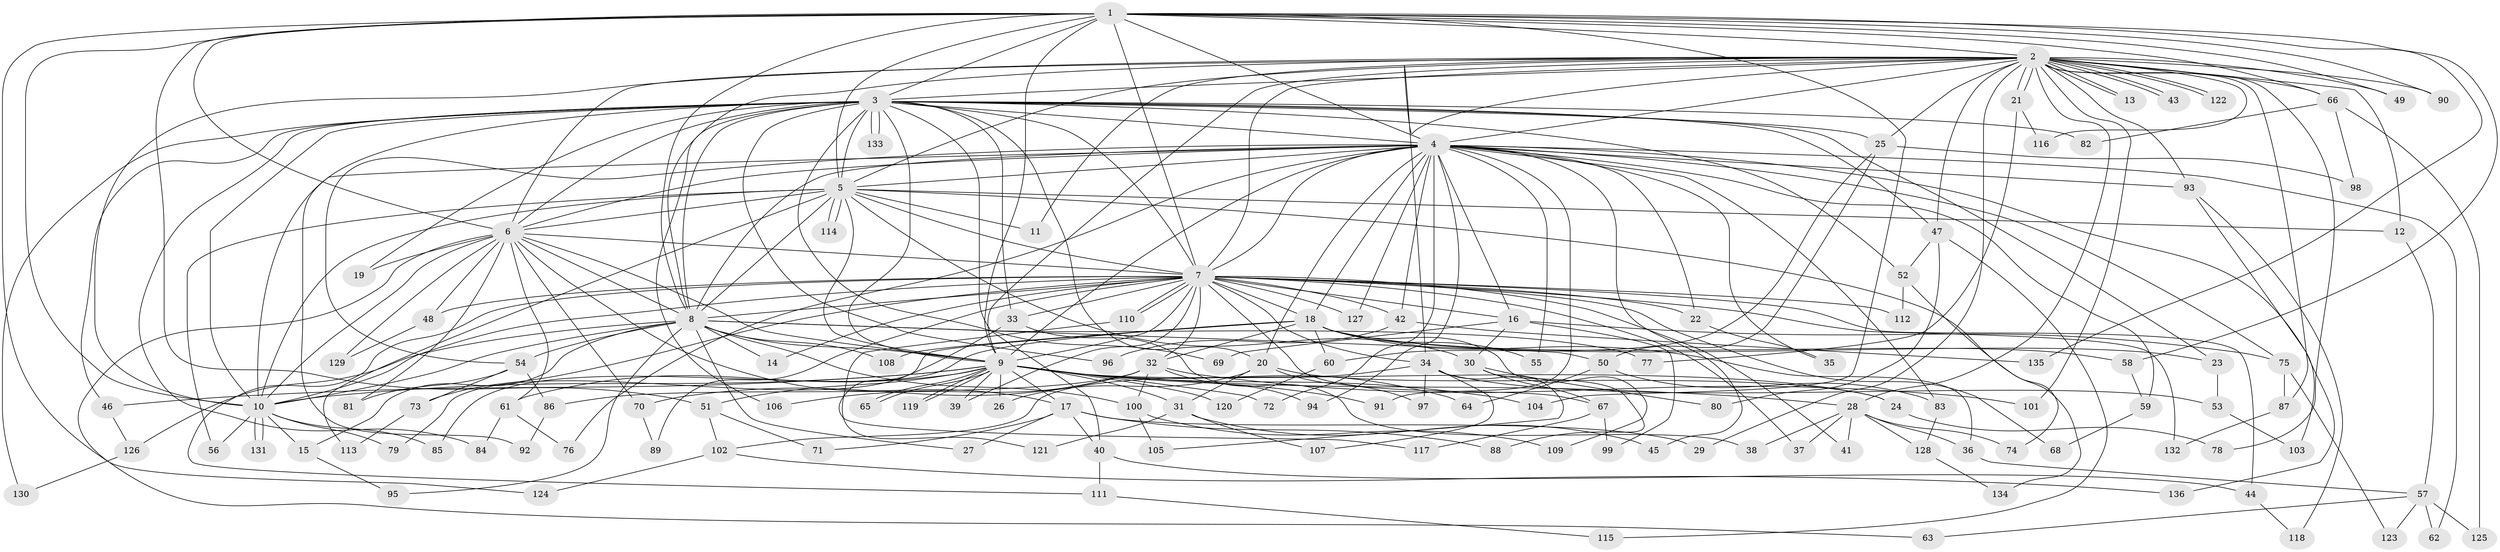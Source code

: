 // coarse degree distribution, {18: 0.009523809523809525, 29: 0.01904761904761905, 28: 0.009523809523809525, 17: 0.009523809523809525, 16: 0.009523809523809525, 32: 0.009523809523809525, 21: 0.009523809523809525, 26: 0.009523809523809525, 13: 0.01904761904761905, 2: 0.5142857142857142, 3: 0.1619047619047619, 6: 0.01904761904761905, 7: 0.009523809523809525, 5: 0.06666666666666667, 4: 0.09523809523809523, 8: 0.01904761904761905, 9: 0.009523809523809525}
// Generated by graph-tools (version 1.1) at 2025/41/03/06/25 10:41:44]
// undirected, 136 vertices, 297 edges
graph export_dot {
graph [start="1"]
  node [color=gray90,style=filled];
  1;
  2;
  3;
  4;
  5;
  6;
  7;
  8;
  9;
  10;
  11;
  12;
  13;
  14;
  15;
  16;
  17;
  18;
  19;
  20;
  21;
  22;
  23;
  24;
  25;
  26;
  27;
  28;
  29;
  30;
  31;
  32;
  33;
  34;
  35;
  36;
  37;
  38;
  39;
  40;
  41;
  42;
  43;
  44;
  45;
  46;
  47;
  48;
  49;
  50;
  51;
  52;
  53;
  54;
  55;
  56;
  57;
  58;
  59;
  60;
  61;
  62;
  63;
  64;
  65;
  66;
  67;
  68;
  69;
  70;
  71;
  72;
  73;
  74;
  75;
  76;
  77;
  78;
  79;
  80;
  81;
  82;
  83;
  84;
  85;
  86;
  87;
  88;
  89;
  90;
  91;
  92;
  93;
  94;
  95;
  96;
  97;
  98;
  99;
  100;
  101;
  102;
  103;
  104;
  105;
  106;
  107;
  108;
  109;
  110;
  111;
  112;
  113;
  114;
  115;
  116;
  117;
  118;
  119;
  120;
  121;
  122;
  123;
  124;
  125;
  126;
  127;
  128;
  129;
  130;
  131;
  132;
  133;
  134;
  135;
  136;
  1 -- 2;
  1 -- 3;
  1 -- 4;
  1 -- 5;
  1 -- 6;
  1 -- 7;
  1 -- 8;
  1 -- 9;
  1 -- 10;
  1 -- 49;
  1 -- 51;
  1 -- 58;
  1 -- 66;
  1 -- 90;
  1 -- 104;
  1 -- 124;
  1 -- 135;
  2 -- 3;
  2 -- 4;
  2 -- 5;
  2 -- 6;
  2 -- 7;
  2 -- 8;
  2 -- 9;
  2 -- 10;
  2 -- 11;
  2 -- 12;
  2 -- 13;
  2 -- 13;
  2 -- 21;
  2 -- 21;
  2 -- 25;
  2 -- 28;
  2 -- 29;
  2 -- 34;
  2 -- 43;
  2 -- 43;
  2 -- 47;
  2 -- 49;
  2 -- 66;
  2 -- 78;
  2 -- 87;
  2 -- 90;
  2 -- 93;
  2 -- 101;
  2 -- 116;
  2 -- 122;
  2 -- 122;
  3 -- 4;
  3 -- 5;
  3 -- 6;
  3 -- 7;
  3 -- 8;
  3 -- 9;
  3 -- 10;
  3 -- 19;
  3 -- 20;
  3 -- 23;
  3 -- 25;
  3 -- 33;
  3 -- 40;
  3 -- 46;
  3 -- 47;
  3 -- 52;
  3 -- 69;
  3 -- 82;
  3 -- 84;
  3 -- 92;
  3 -- 96;
  3 -- 106;
  3 -- 130;
  3 -- 133;
  3 -- 133;
  4 -- 5;
  4 -- 6;
  4 -- 7;
  4 -- 8;
  4 -- 9;
  4 -- 10;
  4 -- 16;
  4 -- 18;
  4 -- 20;
  4 -- 22;
  4 -- 35;
  4 -- 42;
  4 -- 45;
  4 -- 54;
  4 -- 55;
  4 -- 59;
  4 -- 62;
  4 -- 72;
  4 -- 75;
  4 -- 76;
  4 -- 83;
  4 -- 91;
  4 -- 93;
  4 -- 94;
  4 -- 103;
  4 -- 127;
  5 -- 6;
  5 -- 7;
  5 -- 8;
  5 -- 9;
  5 -- 10;
  5 -- 11;
  5 -- 12;
  5 -- 30;
  5 -- 56;
  5 -- 113;
  5 -- 114;
  5 -- 114;
  5 -- 134;
  6 -- 7;
  6 -- 8;
  6 -- 9;
  6 -- 10;
  6 -- 17;
  6 -- 19;
  6 -- 48;
  6 -- 61;
  6 -- 63;
  6 -- 70;
  6 -- 81;
  6 -- 129;
  7 -- 8;
  7 -- 9;
  7 -- 10;
  7 -- 14;
  7 -- 16;
  7 -- 18;
  7 -- 22;
  7 -- 32;
  7 -- 33;
  7 -- 34;
  7 -- 37;
  7 -- 39;
  7 -- 41;
  7 -- 42;
  7 -- 44;
  7 -- 48;
  7 -- 67;
  7 -- 68;
  7 -- 73;
  7 -- 89;
  7 -- 110;
  7 -- 110;
  7 -- 111;
  7 -- 112;
  7 -- 127;
  7 -- 132;
  8 -- 9;
  8 -- 10;
  8 -- 14;
  8 -- 15;
  8 -- 27;
  8 -- 50;
  8 -- 54;
  8 -- 77;
  8 -- 95;
  8 -- 100;
  8 -- 108;
  8 -- 126;
  9 -- 10;
  9 -- 17;
  9 -- 24;
  9 -- 26;
  9 -- 28;
  9 -- 31;
  9 -- 39;
  9 -- 46;
  9 -- 51;
  9 -- 61;
  9 -- 64;
  9 -- 65;
  9 -- 65;
  9 -- 72;
  9 -- 91;
  9 -- 104;
  9 -- 119;
  9 -- 119;
  9 -- 120;
  10 -- 15;
  10 -- 56;
  10 -- 79;
  10 -- 85;
  10 -- 131;
  10 -- 131;
  12 -- 57;
  15 -- 95;
  16 -- 30;
  16 -- 69;
  16 -- 75;
  16 -- 99;
  17 -- 27;
  17 -- 29;
  17 -- 40;
  17 -- 71;
  17 -- 88;
  18 -- 23;
  18 -- 32;
  18 -- 36;
  18 -- 55;
  18 -- 58;
  18 -- 60;
  18 -- 79;
  18 -- 85;
  18 -- 108;
  18 -- 109;
  20 -- 24;
  20 -- 26;
  20 -- 31;
  20 -- 97;
  21 -- 77;
  21 -- 116;
  22 -- 35;
  23 -- 53;
  24 -- 78;
  25 -- 50;
  25 -- 60;
  25 -- 98;
  28 -- 36;
  28 -- 37;
  28 -- 38;
  28 -- 41;
  28 -- 74;
  28 -- 128;
  30 -- 67;
  30 -- 80;
  30 -- 88;
  31 -- 45;
  31 -- 107;
  31 -- 121;
  32 -- 70;
  32 -- 86;
  32 -- 94;
  32 -- 100;
  32 -- 101;
  32 -- 106;
  33 -- 38;
  33 -- 117;
  34 -- 53;
  34 -- 97;
  34 -- 102;
  34 -- 105;
  34 -- 107;
  36 -- 57;
  40 -- 44;
  40 -- 111;
  42 -- 96;
  42 -- 135;
  44 -- 118;
  46 -- 126;
  47 -- 52;
  47 -- 80;
  47 -- 115;
  48 -- 129;
  50 -- 64;
  50 -- 83;
  51 -- 71;
  51 -- 102;
  52 -- 74;
  52 -- 112;
  53 -- 103;
  54 -- 73;
  54 -- 81;
  54 -- 86;
  57 -- 62;
  57 -- 63;
  57 -- 123;
  57 -- 125;
  58 -- 59;
  59 -- 68;
  60 -- 120;
  61 -- 76;
  61 -- 84;
  66 -- 82;
  66 -- 98;
  66 -- 125;
  67 -- 99;
  67 -- 117;
  70 -- 89;
  73 -- 113;
  75 -- 87;
  75 -- 123;
  83 -- 128;
  86 -- 92;
  87 -- 132;
  93 -- 118;
  93 -- 136;
  100 -- 105;
  100 -- 109;
  102 -- 124;
  102 -- 136;
  110 -- 121;
  111 -- 115;
  126 -- 130;
  128 -- 134;
}
